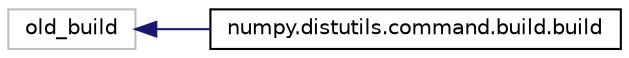 digraph "Graphical Class Hierarchy"
{
 // LATEX_PDF_SIZE
  edge [fontname="Helvetica",fontsize="10",labelfontname="Helvetica",labelfontsize="10"];
  node [fontname="Helvetica",fontsize="10",shape=record];
  rankdir="LR";
  Node10061 [label="old_build",height=0.2,width=0.4,color="grey75", fillcolor="white", style="filled",tooltip=" "];
  Node10061 -> Node0 [dir="back",color="midnightblue",fontsize="10",style="solid",fontname="Helvetica"];
  Node0 [label="numpy.distutils.command.build.build",height=0.2,width=0.4,color="black", fillcolor="white", style="filled",URL="$classnumpy_1_1distutils_1_1command_1_1build_1_1build.html",tooltip=" "];
}
